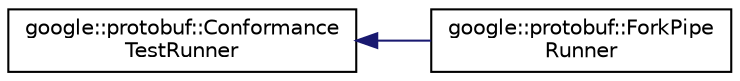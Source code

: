 digraph "类继承关系图"
{
 // LATEX_PDF_SIZE
  edge [fontname="Helvetica",fontsize="10",labelfontname="Helvetica",labelfontsize="10"];
  node [fontname="Helvetica",fontsize="10",shape=record];
  rankdir="LR";
  Node0 [label="google::protobuf::Conformance\lTestRunner",height=0.2,width=0.4,color="black", fillcolor="white", style="filled",URL="$classgoogle_1_1protobuf_1_1ConformanceTestRunner.html",tooltip=" "];
  Node0 -> Node1 [dir="back",color="midnightblue",fontsize="10",style="solid",fontname="Helvetica"];
  Node1 [label="google::protobuf::ForkPipe\lRunner",height=0.2,width=0.4,color="black", fillcolor="white", style="filled",URL="$classgoogle_1_1protobuf_1_1ForkPipeRunner.html",tooltip=" "];
}
